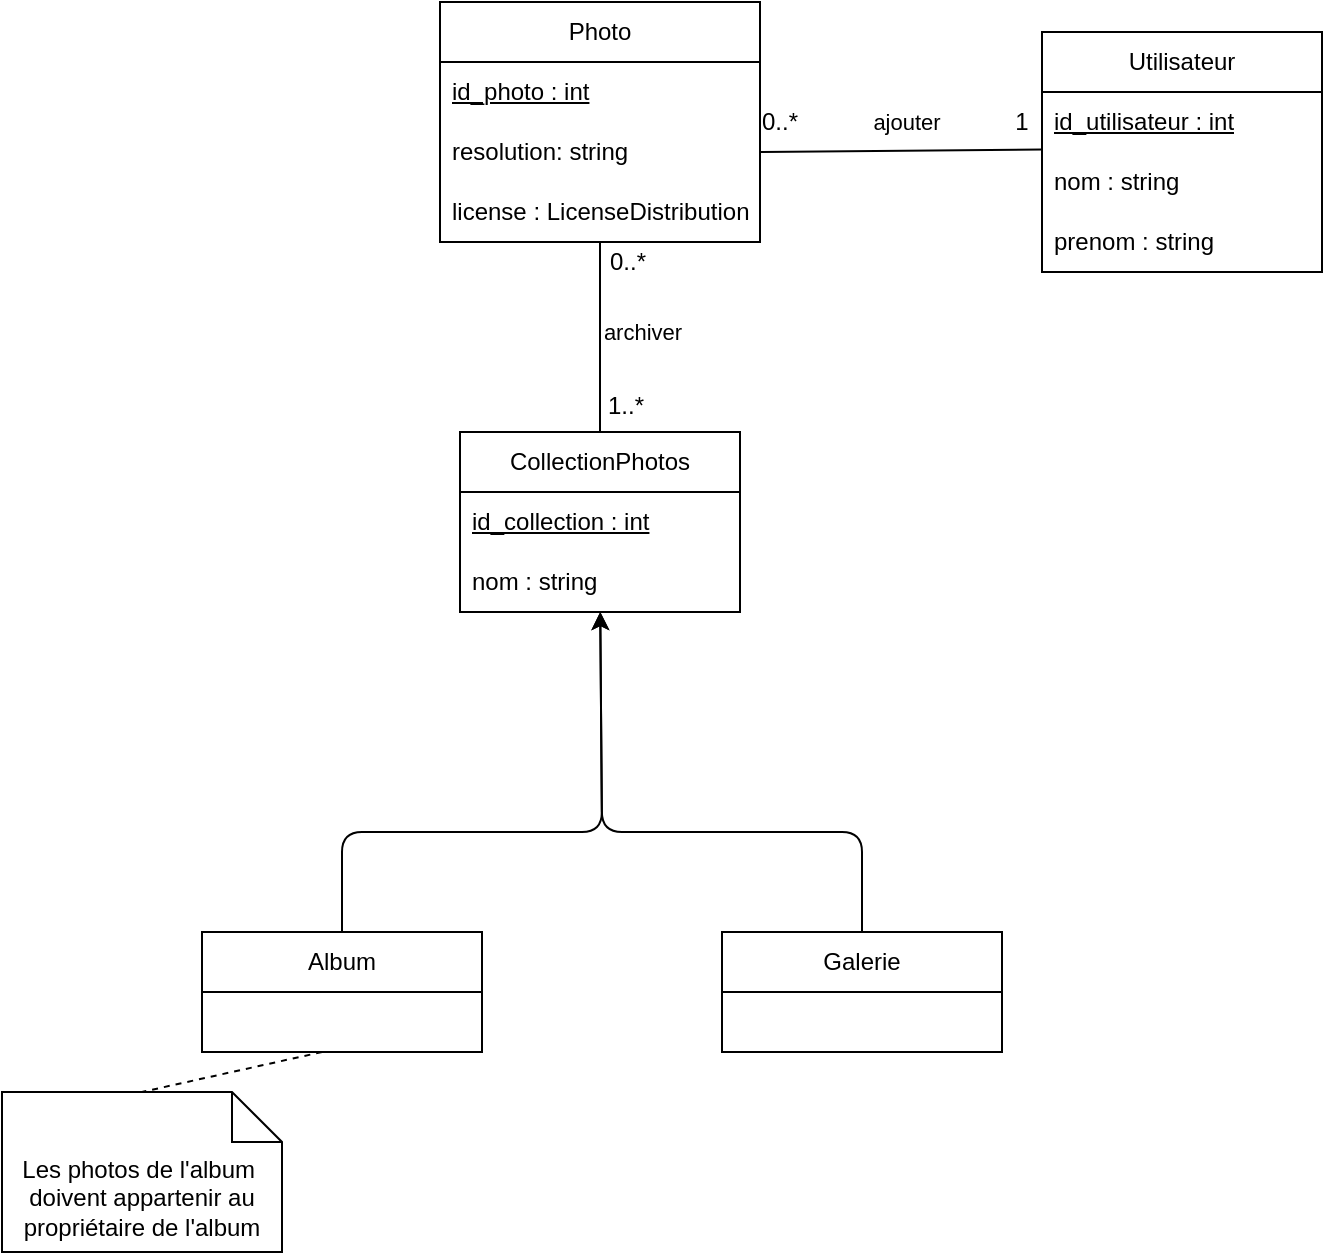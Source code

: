 <mxfile>
    <diagram id="Mg0cYLNAlGvUcbgoxccm" name="Page-1">
        <mxGraphModel dx="425" dy="375" grid="1" gridSize="10" guides="1" tooltips="1" connect="1" arrows="1" fold="1" page="1" pageScale="1" pageWidth="850" pageHeight="1100" math="0" shadow="0">
            <root>
                <mxCell id="0"/>
                <mxCell id="1" parent="0"/>
                <mxCell id="2" value="Utilisateur" style="swimlane;fontStyle=0;childLayout=stackLayout;horizontal=1;startSize=30;horizontalStack=0;resizeParent=1;resizeParentMax=0;resizeLast=0;collapsible=1;marginBottom=0;whiteSpace=wrap;html=1;" parent="1" vertex="1">
                    <mxGeometry x="600" y="420" width="140" height="120" as="geometry"/>
                </mxCell>
                <mxCell id="3" value="id_utilisateur : int" style="text;strokeColor=none;fillColor=none;align=left;verticalAlign=middle;spacingLeft=4;spacingRight=4;overflow=hidden;points=[[0,0.5],[1,0.5]];portConstraint=eastwest;rotatable=0;whiteSpace=wrap;html=1;fontStyle=4" parent="2" vertex="1">
                    <mxGeometry y="30" width="140" height="30" as="geometry"/>
                </mxCell>
                <mxCell id="4" value="nom : string" style="text;strokeColor=none;fillColor=none;align=left;verticalAlign=middle;spacingLeft=4;spacingRight=4;overflow=hidden;points=[[0,0.5],[1,0.5]];portConstraint=eastwest;rotatable=0;whiteSpace=wrap;html=1;" parent="2" vertex="1">
                    <mxGeometry y="60" width="140" height="30" as="geometry"/>
                </mxCell>
                <mxCell id="5" value="prenom : string" style="text;strokeColor=none;fillColor=none;align=left;verticalAlign=middle;spacingLeft=4;spacingRight=4;overflow=hidden;points=[[0,0.5],[1,0.5]];portConstraint=eastwest;rotatable=0;whiteSpace=wrap;html=1;" parent="2" vertex="1">
                    <mxGeometry y="90" width="140" height="30" as="geometry"/>
                </mxCell>
                <mxCell id="7" value="Album" style="swimlane;fontStyle=0;childLayout=stackLayout;horizontal=1;startSize=30;horizontalStack=0;resizeParent=1;resizeParentMax=0;resizeLast=0;collapsible=1;marginBottom=0;whiteSpace=wrap;html=1;" parent="1" vertex="1">
                    <mxGeometry x="180" y="870" width="140" height="60" as="geometry"/>
                </mxCell>
                <mxCell id="15" value="Galerie" style="swimlane;fontStyle=0;childLayout=stackLayout;horizontal=1;startSize=30;horizontalStack=0;resizeParent=1;resizeParentMax=0;resizeLast=0;collapsible=1;marginBottom=0;whiteSpace=wrap;html=1;" parent="1" vertex="1">
                    <mxGeometry x="440" y="870" width="140" height="60" as="geometry"/>
                </mxCell>
                <mxCell id="24" value="CollectionPhotos" style="swimlane;fontStyle=0;childLayout=stackLayout;horizontal=1;startSize=30;horizontalStack=0;resizeParent=1;resizeParentMax=0;resizeLast=0;collapsible=1;marginBottom=0;whiteSpace=wrap;html=1;" parent="1" vertex="1">
                    <mxGeometry x="309" y="620" width="140" height="90" as="geometry"/>
                </mxCell>
                <mxCell id="25" value="id_collection : int" style="text;strokeColor=none;fillColor=none;align=left;verticalAlign=middle;spacingLeft=4;spacingRight=4;overflow=hidden;points=[[0,0.5],[1,0.5]];portConstraint=eastwest;rotatable=0;whiteSpace=wrap;html=1;fontStyle=4" parent="24" vertex="1">
                    <mxGeometry y="30" width="140" height="30" as="geometry"/>
                </mxCell>
                <mxCell id="26" value="nom : string" style="text;strokeColor=none;fillColor=none;align=left;verticalAlign=middle;spacingLeft=4;spacingRight=4;overflow=hidden;points=[[0,0.5],[1,0.5]];portConstraint=eastwest;rotatable=0;whiteSpace=wrap;html=1;" parent="24" vertex="1">
                    <mxGeometry y="60" width="140" height="30" as="geometry"/>
                </mxCell>
                <mxCell id="28" value="" style="endArrow=classic;html=1;" parent="1" source="7" target="26" edge="1">
                    <mxGeometry width="50" height="50" relative="1" as="geometry">
                        <mxPoint x="400" y="430" as="sourcePoint"/>
                        <mxPoint x="450" y="380" as="targetPoint"/>
                        <Array as="points">
                            <mxPoint x="250" y="820"/>
                            <mxPoint x="380" y="820"/>
                        </Array>
                    </mxGeometry>
                </mxCell>
                <mxCell id="29" value="" style="endArrow=classic;html=1;" parent="1" source="15" target="26" edge="1">
                    <mxGeometry width="50" height="50" relative="1" as="geometry">
                        <mxPoint x="700" y="440" as="sourcePoint"/>
                        <mxPoint x="810" y="280" as="targetPoint"/>
                        <Array as="points">
                            <mxPoint x="510" y="820"/>
                            <mxPoint x="380" y="820"/>
                        </Array>
                    </mxGeometry>
                </mxCell>
                <mxCell id="30" value="archiver" style="endArrow=none;html=1;entryX=0.5;entryY=0;entryDx=0;entryDy=0;exitX=0.5;exitY=1;exitDx=0;exitDy=0;" parent="1" source="66" target="24" edge="1">
                    <mxGeometry x="-0.053" y="21" width="50" height="50" relative="1" as="geometry">
                        <mxPoint x="380" y="544" as="sourcePoint"/>
                        <mxPoint x="380" y="689" as="targetPoint"/>
                        <mxPoint as="offset"/>
                    </mxGeometry>
                </mxCell>
                <mxCell id="31" value="0..*" style="text;html=1;strokeColor=none;fillColor=none;align=center;verticalAlign=middle;whiteSpace=wrap;rounded=0;" parent="1" vertex="1">
                    <mxGeometry x="383" y="527" width="20" height="15" as="geometry"/>
                </mxCell>
                <mxCell id="32" value="1..*" style="text;html=1;strokeColor=none;fillColor=none;align=center;verticalAlign=middle;whiteSpace=wrap;rounded=0;" parent="1" vertex="1">
                    <mxGeometry x="382" y="597" width="20" height="20" as="geometry"/>
                </mxCell>
                <mxCell id="57" value="ajouter" style="endArrow=none;html=1;exitX=1;exitY=0.5;exitDx=0;exitDy=0;entryX=0.001;entryY=-0.04;entryDx=0;entryDy=0;entryPerimeter=0;" parent="1" target="4" edge="1" source="69">
                    <mxGeometry x="0.033" y="14" width="50" height="50" relative="1" as="geometry">
                        <mxPoint x="457" y="480" as="sourcePoint"/>
                        <mxPoint x="620" y="570" as="targetPoint"/>
                        <mxPoint as="offset"/>
                    </mxGeometry>
                </mxCell>
                <mxCell id="58" value="1" style="text;html=1;strokeColor=none;fillColor=none;align=center;verticalAlign=middle;whiteSpace=wrap;rounded=0;" parent="1" vertex="1">
                    <mxGeometry x="580" y="457.5" width="20" height="15" as="geometry"/>
                </mxCell>
                <mxCell id="59" value="0..*" style="text;html=1;strokeColor=none;fillColor=none;align=center;verticalAlign=middle;whiteSpace=wrap;rounded=0;" parent="1" vertex="1">
                    <mxGeometry x="459" y="452.5" width="20" height="25" as="geometry"/>
                </mxCell>
                <mxCell id="64" value="Les photos de l'album&amp;nbsp;&lt;br&gt;doivent appartenir au propriétaire de l'album" style="shape=note2;boundedLbl=1;whiteSpace=wrap;html=1;size=25;verticalAlign=top;align=center;" parent="1" vertex="1">
                    <mxGeometry x="80" y="950" width="140" height="80" as="geometry"/>
                </mxCell>
                <mxCell id="65" value="" style="edgeStyle=none;orthogonalLoop=1;jettySize=auto;html=1;endArrow=none;endFill=0;dashed=1;entryX=0.5;entryY=0;entryDx=0;entryDy=0;entryPerimeter=0;" parent="1" target="64" edge="1">
                    <mxGeometry width="80" relative="1" as="geometry">
                        <mxPoint x="240" y="930" as="sourcePoint"/>
                        <mxPoint x="380" y="960" as="targetPoint"/>
                        <Array as="points"/>
                    </mxGeometry>
                </mxCell>
                <mxCell id="66" value="Photo" style="swimlane;fontStyle=0;childLayout=stackLayout;horizontal=1;startSize=30;horizontalStack=0;resizeParent=1;resizeParentMax=0;resizeLast=0;collapsible=1;marginBottom=0;whiteSpace=wrap;html=1;" parent="1" vertex="1">
                    <mxGeometry x="299" y="405" width="160" height="120" as="geometry">
                        <mxRectangle x="320" y="80" width="70" height="30" as="alternateBounds"/>
                    </mxGeometry>
                </mxCell>
                <mxCell id="67" value="&lt;u&gt;id_photo : int&lt;/u&gt;" style="text;strokeColor=none;fillColor=none;align=left;verticalAlign=middle;spacingLeft=4;spacingRight=4;overflow=hidden;points=[[0,0.5],[1,0.5]];portConstraint=eastwest;rotatable=0;whiteSpace=wrap;html=1;" parent="66" vertex="1">
                    <mxGeometry y="30" width="160" height="30" as="geometry"/>
                </mxCell>
                <mxCell id="69" value="resolution: string" style="text;strokeColor=none;fillColor=none;align=left;verticalAlign=middle;spacingLeft=4;spacingRight=4;overflow=hidden;points=[[0,0.5],[1,0.5]];portConstraint=eastwest;rotatable=0;whiteSpace=wrap;html=1;" parent="66" vertex="1">
                    <mxGeometry y="60" width="160" height="30" as="geometry"/>
                </mxCell>
                <mxCell id="70" value="license : LicenseDistribution" style="text;strokeColor=none;fillColor=none;align=left;verticalAlign=middle;spacingLeft=4;spacingRight=4;overflow=hidden;points=[[0,0.5],[1,0.5]];portConstraint=eastwest;rotatable=0;whiteSpace=wrap;html=1;" parent="66" vertex="1">
                    <mxGeometry y="90" width="160" height="30" as="geometry"/>
                </mxCell>
            </root>
        </mxGraphModel>
    </diagram>
</mxfile>